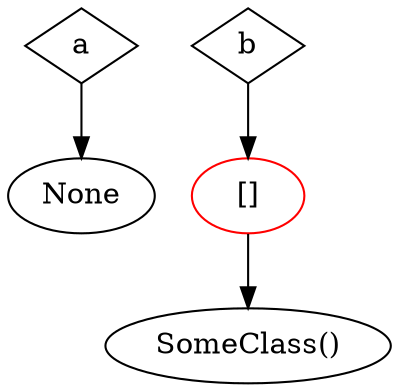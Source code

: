 digraph refs {

  a -> "None"
  b -> y
  y -> x

  a [shape=diamond]
  b [shape=diamond]
  x [label="SomeClass()"]
  y [label="[]" color=red]
}
